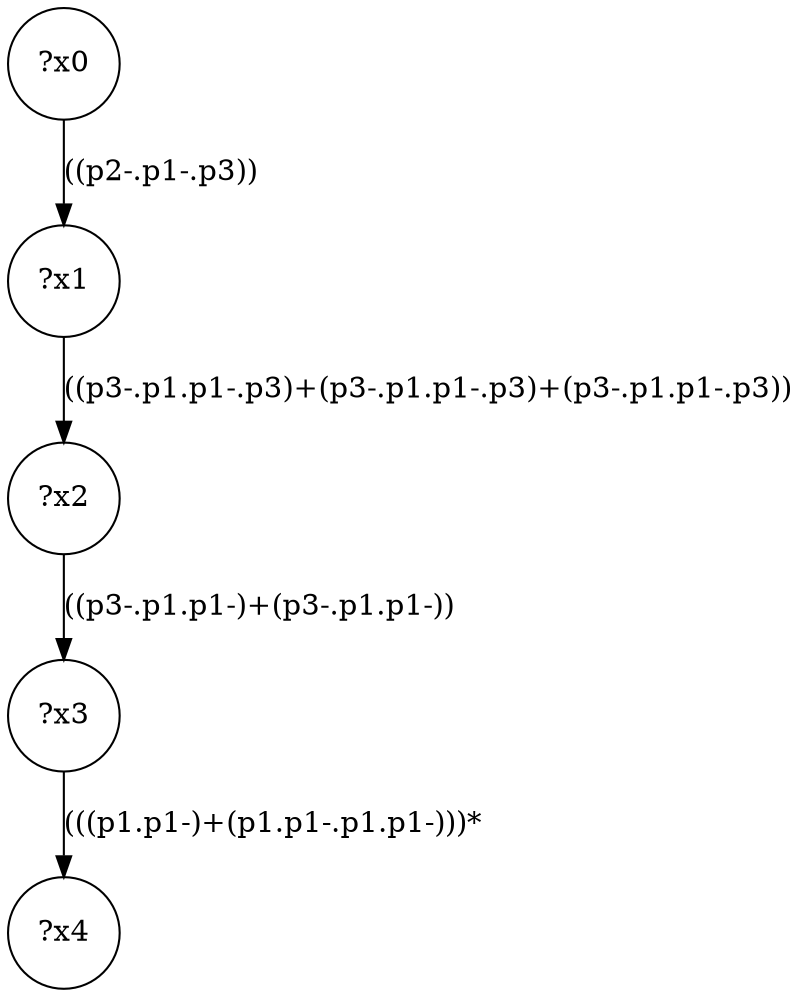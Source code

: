 digraph g {
	x0 [shape=circle, label="?x0"];
	x1 [shape=circle, label="?x1"];
	x0 -> x1 [label="((p2-.p1-.p3))"];
	x2 [shape=circle, label="?x2"];
	x1 -> x2 [label="((p3-.p1.p1-.p3)+(p3-.p1.p1-.p3)+(p3-.p1.p1-.p3))"];
	x3 [shape=circle, label="?x3"];
	x2 -> x3 [label="((p3-.p1.p1-)+(p3-.p1.p1-))"];
	x4 [shape=circle, label="?x4"];
	x3 -> x4 [label="(((p1.p1-)+(p1.p1-.p1.p1-)))*"];
}
